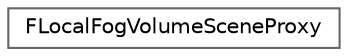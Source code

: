 digraph "Graphical Class Hierarchy"
{
 // INTERACTIVE_SVG=YES
 // LATEX_PDF_SIZE
  bgcolor="transparent";
  edge [fontname=Helvetica,fontsize=10,labelfontname=Helvetica,labelfontsize=10];
  node [fontname=Helvetica,fontsize=10,shape=box,height=0.2,width=0.4];
  rankdir="LR";
  Node0 [id="Node000000",label="FLocalFogVolumeSceneProxy",height=0.2,width=0.4,color="grey40", fillcolor="white", style="filled",URL="$d1/d70/classFLocalFogVolumeSceneProxy.html",tooltip="Represents a UVolumetricCloudComponent to the rendering thread, created game side from the component."];
}
